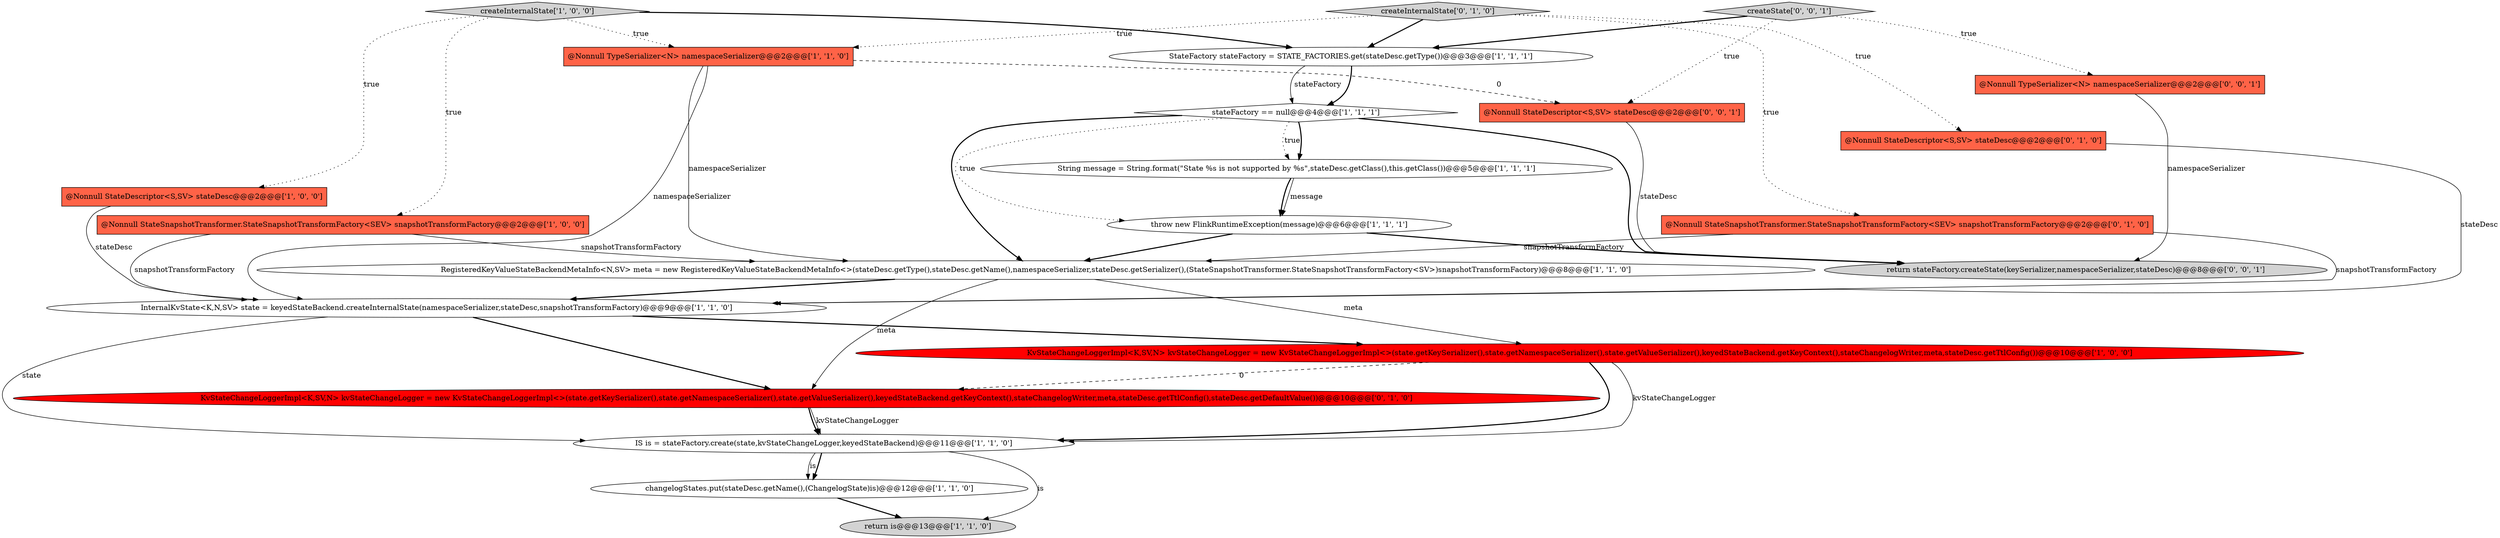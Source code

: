digraph {
18 [style = filled, label = "@Nonnull TypeSerializer<N> namespaceSerializer@@@2@@@['0', '0', '1']", fillcolor = tomato, shape = box image = "AAA0AAABBB3BBB"];
3 [style = filled, label = "throw new FlinkRuntimeException(message)@@@6@@@['1', '1', '1']", fillcolor = white, shape = ellipse image = "AAA0AAABBB1BBB"];
21 [style = filled, label = "return stateFactory.createState(keySerializer,namespaceSerializer,stateDesc)@@@8@@@['0', '0', '1']", fillcolor = lightgray, shape = ellipse image = "AAA0AAABBB3BBB"];
10 [style = filled, label = "String message = String.format(\"State %s is not supported by %s\",stateDesc.getClass(),this.getClass())@@@5@@@['1', '1', '1']", fillcolor = white, shape = ellipse image = "AAA0AAABBB1BBB"];
0 [style = filled, label = "changelogStates.put(stateDesc.getName(),(ChangelogState)is)@@@12@@@['1', '1', '0']", fillcolor = white, shape = ellipse image = "AAA0AAABBB1BBB"];
4 [style = filled, label = "@Nonnull StateSnapshotTransformer.StateSnapshotTransformFactory<SEV> snapshotTransformFactory@@@2@@@['1', '0', '0']", fillcolor = tomato, shape = box image = "AAA0AAABBB1BBB"];
9 [style = filled, label = "createInternalState['1', '0', '0']", fillcolor = lightgray, shape = diamond image = "AAA0AAABBB1BBB"];
8 [style = filled, label = "KvStateChangeLoggerImpl<K,SV,N> kvStateChangeLogger = new KvStateChangeLoggerImpl<>(state.getKeySerializer(),state.getNamespaceSerializer(),state.getValueSerializer(),keyedStateBackend.getKeyContext(),stateChangelogWriter,meta,stateDesc.getTtlConfig())@@@10@@@['1', '0', '0']", fillcolor = red, shape = ellipse image = "AAA1AAABBB1BBB"];
7 [style = filled, label = "@Nonnull TypeSerializer<N> namespaceSerializer@@@2@@@['1', '1', '0']", fillcolor = tomato, shape = box image = "AAA0AAABBB1BBB"];
20 [style = filled, label = "@Nonnull StateDescriptor<S,SV> stateDesc@@@2@@@['0', '0', '1']", fillcolor = tomato, shape = box image = "AAA0AAABBB3BBB"];
2 [style = filled, label = "StateFactory stateFactory = STATE_FACTORIES.get(stateDesc.getType())@@@3@@@['1', '1', '1']", fillcolor = white, shape = ellipse image = "AAA0AAABBB1BBB"];
12 [style = filled, label = "return is@@@13@@@['1', '1', '0']", fillcolor = lightgray, shape = ellipse image = "AAA0AAABBB1BBB"];
5 [style = filled, label = "RegisteredKeyValueStateBackendMetaInfo<N,SV> meta = new RegisteredKeyValueStateBackendMetaInfo<>(stateDesc.getType(),stateDesc.getName(),namespaceSerializer,stateDesc.getSerializer(),(StateSnapshotTransformer.StateSnapshotTransformFactory<SV>)snapshotTransformFactory)@@@8@@@['1', '1', '0']", fillcolor = white, shape = ellipse image = "AAA0AAABBB1BBB"];
13 [style = filled, label = "InternalKvState<K,N,SV> state = keyedStateBackend.createInternalState(namespaceSerializer,stateDesc,snapshotTransformFactory)@@@9@@@['1', '1', '0']", fillcolor = white, shape = ellipse image = "AAA0AAABBB1BBB"];
1 [style = filled, label = "stateFactory == null@@@4@@@['1', '1', '1']", fillcolor = white, shape = diamond image = "AAA0AAABBB1BBB"];
16 [style = filled, label = "@Nonnull StateDescriptor<S,SV> stateDesc@@@2@@@['0', '1', '0']", fillcolor = tomato, shape = box image = "AAA0AAABBB2BBB"];
19 [style = filled, label = "createState['0', '0', '1']", fillcolor = lightgray, shape = diamond image = "AAA0AAABBB3BBB"];
11 [style = filled, label = "IS is = stateFactory.create(state,kvStateChangeLogger,keyedStateBackend)@@@11@@@['1', '1', '0']", fillcolor = white, shape = ellipse image = "AAA0AAABBB1BBB"];
17 [style = filled, label = "createInternalState['0', '1', '0']", fillcolor = lightgray, shape = diamond image = "AAA0AAABBB2BBB"];
6 [style = filled, label = "@Nonnull StateDescriptor<S,SV> stateDesc@@@2@@@['1', '0', '0']", fillcolor = tomato, shape = box image = "AAA0AAABBB1BBB"];
15 [style = filled, label = "KvStateChangeLoggerImpl<K,SV,N> kvStateChangeLogger = new KvStateChangeLoggerImpl<>(state.getKeySerializer(),state.getNamespaceSerializer(),state.getValueSerializer(),keyedStateBackend.getKeyContext(),stateChangelogWriter,meta,stateDesc.getTtlConfig(),stateDesc.getDefaultValue())@@@10@@@['0', '1', '0']", fillcolor = red, shape = ellipse image = "AAA1AAABBB2BBB"];
14 [style = filled, label = "@Nonnull StateSnapshotTransformer.StateSnapshotTransformFactory<SEV> snapshotTransformFactory@@@2@@@['0', '1', '0']", fillcolor = tomato, shape = box image = "AAA0AAABBB2BBB"];
1->5 [style = bold, label=""];
20->21 [style = solid, label="stateDesc"];
1->10 [style = dotted, label="true"];
9->2 [style = bold, label=""];
2->1 [style = bold, label=""];
19->20 [style = dotted, label="true"];
7->5 [style = solid, label="namespaceSerializer"];
0->12 [style = bold, label=""];
8->15 [style = dashed, label="0"];
2->1 [style = solid, label="stateFactory"];
19->18 [style = dotted, label="true"];
11->12 [style = solid, label="is"];
17->14 [style = dotted, label="true"];
7->20 [style = dashed, label="0"];
10->3 [style = bold, label=""];
4->5 [style = solid, label="snapshotTransformFactory"];
19->2 [style = bold, label=""];
9->6 [style = dotted, label="true"];
14->13 [style = solid, label="snapshotTransformFactory"];
11->0 [style = solid, label="is"];
1->3 [style = dotted, label="true"];
17->16 [style = dotted, label="true"];
8->11 [style = solid, label="kvStateChangeLogger"];
3->5 [style = bold, label=""];
11->0 [style = bold, label=""];
6->13 [style = solid, label="stateDesc"];
15->11 [style = bold, label=""];
17->2 [style = bold, label=""];
1->21 [style = bold, label=""];
4->13 [style = solid, label="snapshotTransformFactory"];
5->15 [style = solid, label="meta"];
14->5 [style = solid, label="snapshotTransformFactory"];
5->13 [style = bold, label=""];
10->3 [style = solid, label="message"];
9->4 [style = dotted, label="true"];
3->21 [style = bold, label=""];
5->8 [style = solid, label="meta"];
17->7 [style = dotted, label="true"];
13->15 [style = bold, label=""];
7->13 [style = solid, label="namespaceSerializer"];
13->8 [style = bold, label=""];
9->7 [style = dotted, label="true"];
1->10 [style = bold, label=""];
8->11 [style = bold, label=""];
15->11 [style = solid, label="kvStateChangeLogger"];
18->21 [style = solid, label="namespaceSerializer"];
16->13 [style = solid, label="stateDesc"];
13->11 [style = solid, label="state"];
}
